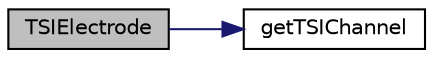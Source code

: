 digraph "TSIElectrode"
{
 // LATEX_PDF_SIZE
  edge [fontname="Helvetica",fontsize="10",labelfontname="Helvetica",labelfontsize="10"];
  node [fontname="Helvetica",fontsize="10",shape=record];
  rankdir="LR";
  Node1 [label="TSIElectrode",height=0.2,width=0.4,color="black", fillcolor="grey75", style="filled", fontcolor="black",tooltip=" "];
  Node1 -> Node2 [color="midnightblue",fontsize="10",style="solid",fontname="Helvetica"];
  Node2 [label="getTSIChannel",height=0.2,width=0.4,color="black", fillcolor="white", style="filled",URL="$class_t_s_i_electrode.html#a29bd0ab8d250aa81e060bdfeae8f5a90",tooltip=" "];
}
